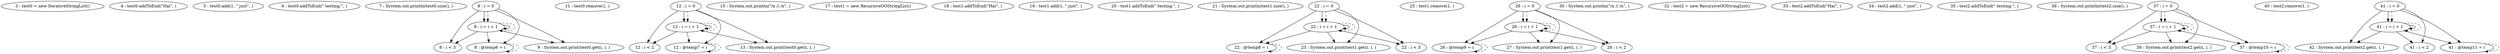 digraph G {
"3 : test0 = new IterativeStringList()"
"4 : test0.addToEnd(\"Hai\", )"
"5 : test0.add(1, \" just\", )"
"6 : test0.addToEnd(\" testing.\", )"
"7 : System.out.println(test0.size(), )"
"8 : i = 0"
"8 : i = 0" -> "8 : i = i + 1"
"8 : i = 0" -> "8 : i < 3"
"8 : i = 0" -> "8 : @temp6 = i"
"8 : i = 0" -> "9 : System.out.print(test0.get(i, ), )"
"8 : i = 0" -> "8 : i = i + 1" [style=dashed]
"8 : i < 3"
"9 : System.out.print(test0.get(i, ), )"
"8 : @temp6 = i"
"8 : @temp6 = i" -> "8 : @temp6 = i" [style=dashed]
"8 : i = i + 1"
"8 : i = i + 1" -> "8 : i = i + 1"
"8 : i = i + 1" -> "8 : i < 3"
"8 : i = i + 1" -> "8 : @temp6 = i"
"8 : i = i + 1" -> "9 : System.out.print(test0.get(i, ), )"
"8 : i = i + 1" -> "8 : i = i + 1" [style=dashed]
"11 : test0.remove(1, )"
"12 : i = 0"
"12 : i = 0" -> "12 : i < 2"
"12 : i = 0" -> "12 : i = i + 1"
"12 : i = 0" -> "12 : @temp7 = i"
"12 : i = 0" -> "13 : System.out.print(test0.get(i, ), )"
"12 : i = 0" -> "12 : i = i + 1" [style=dashed]
"12 : i < 2"
"13 : System.out.print(test0.get(i, ), )"
"12 : @temp7 = i"
"12 : @temp7 = i" -> "12 : @temp7 = i" [style=dashed]
"12 : i = i + 1"
"12 : i = i + 1" -> "12 : i < 2"
"12 : i = i + 1" -> "12 : i = i + 1"
"12 : i = i + 1" -> "12 : @temp7 = i"
"12 : i = i + 1" -> "13 : System.out.print(test0.get(i, ), )"
"12 : i = i + 1" -> "12 : i = i + 1" [style=dashed]
"15 : System.out.println(\"/n // /n\", )"
"17 : test1 = new RecursiveOOStringList()"
"18 : test1.addToEnd(\"Hai\", )"
"19 : test1.add(1, \" just\", )"
"20 : test1.addToEnd(\" testing.\", )"
"21 : System.out.println(test1.size(), )"
"22 : i = 0"
"22 : i = 0" -> "22 : i = i + 1"
"22 : i = 0" -> "22 : @temp8 = i"
"22 : i = 0" -> "23 : System.out.print(test1.get(i, ), )"
"22 : i = 0" -> "22 : i < 3"
"22 : i = 0" -> "22 : i = i + 1" [style=dashed]
"22 : i < 3"
"23 : System.out.print(test1.get(i, ), )"
"22 : @temp8 = i"
"22 : @temp8 = i" -> "22 : @temp8 = i" [style=dashed]
"22 : i = i + 1"
"22 : i = i + 1" -> "22 : i = i + 1"
"22 : i = i + 1" -> "22 : @temp8 = i"
"22 : i = i + 1" -> "23 : System.out.print(test1.get(i, ), )"
"22 : i = i + 1" -> "22 : i < 3"
"22 : i = i + 1" -> "22 : i = i + 1" [style=dashed]
"25 : test1.remove(1, )"
"26 : i = 0"
"26 : i = 0" -> "26 : @temp9 = i"
"26 : i = 0" -> "26 : i = i + 1"
"26 : i = 0" -> "27 : System.out.print(test1.get(i, ), )"
"26 : i = 0" -> "26 : i < 2"
"26 : i = 0" -> "26 : i = i + 1" [style=dashed]
"26 : i < 2"
"27 : System.out.print(test1.get(i, ), )"
"26 : @temp9 = i"
"26 : @temp9 = i" -> "26 : @temp9 = i" [style=dashed]
"26 : i = i + 1"
"26 : i = i + 1" -> "26 : @temp9 = i"
"26 : i = i + 1" -> "26 : i = i + 1"
"26 : i = i + 1" -> "27 : System.out.print(test1.get(i, ), )"
"26 : i = i + 1" -> "26 : i < 2"
"26 : i = i + 1" -> "26 : i = i + 1" [style=dashed]
"30 : System.out.println(\"/n // /n\", )"
"32 : test2 = new RecursiveOOStringList()"
"33 : test2.addToEnd(\"Hai\", )"
"34 : test2.add(1, \" just\", )"
"35 : test2.addToEnd(\" testing.\", )"
"36 : System.out.println(test2.size(), )"
"37 : i = 0"
"37 : i = 0" -> "37 : i < 3"
"37 : i = 0" -> "38 : System.out.print(test2.get(i, ), )"
"37 : i = 0" -> "37 : @temp10 = i"
"37 : i = 0" -> "37 : i = i + 1"
"37 : i = 0" -> "37 : i = i + 1" [style=dashed]
"37 : i < 3"
"38 : System.out.print(test2.get(i, ), )"
"37 : @temp10 = i"
"37 : @temp10 = i" -> "37 : @temp10 = i" [style=dashed]
"37 : i = i + 1"
"37 : i = i + 1" -> "37 : i < 3"
"37 : i = i + 1" -> "38 : System.out.print(test2.get(i, ), )"
"37 : i = i + 1" -> "37 : @temp10 = i"
"37 : i = i + 1" -> "37 : i = i + 1"
"37 : i = i + 1" -> "37 : i = i + 1" [style=dashed]
"40 : test2.remove(1, )"
"41 : i = 0"
"41 : i = 0" -> "42 : System.out.print(test2.get(i, ), )"
"41 : i = 0" -> "41 : i = i + 1"
"41 : i = 0" -> "41 : i < 2"
"41 : i = 0" -> "41 : @temp11 = i"
"41 : i = 0" -> "41 : i = i + 1" [style=dashed]
"41 : i < 2"
"42 : System.out.print(test2.get(i, ), )"
"41 : @temp11 = i"
"41 : @temp11 = i" -> "41 : @temp11 = i" [style=dashed]
"41 : i = i + 1"
"41 : i = i + 1" -> "42 : System.out.print(test2.get(i, ), )"
"41 : i = i + 1" -> "41 : i = i + 1"
"41 : i = i + 1" -> "41 : i < 2"
"41 : i = i + 1" -> "41 : @temp11 = i"
"41 : i = i + 1" -> "41 : i = i + 1" [style=dashed]
}